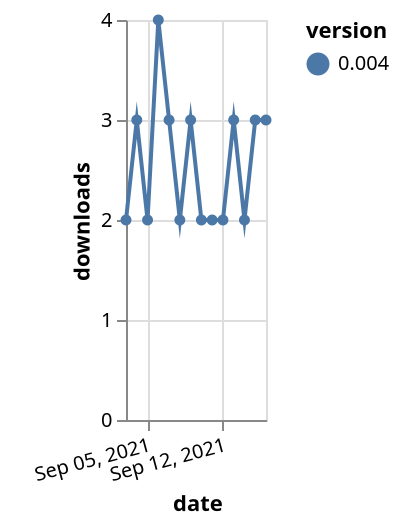 {"$schema": "https://vega.github.io/schema/vega-lite/v5.json", "description": "A simple bar chart with embedded data.", "data": {"values": [{"date": "2021-09-03", "total": 2581, "delta": 2, "version": "0.004"}, {"date": "2021-09-04", "total": 2584, "delta": 3, "version": "0.004"}, {"date": "2021-09-05", "total": 2586, "delta": 2, "version": "0.004"}, {"date": "2021-09-06", "total": 2590, "delta": 4, "version": "0.004"}, {"date": "2021-09-07", "total": 2593, "delta": 3, "version": "0.004"}, {"date": "2021-09-08", "total": 2595, "delta": 2, "version": "0.004"}, {"date": "2021-09-09", "total": 2598, "delta": 3, "version": "0.004"}, {"date": "2021-09-10", "total": 2600, "delta": 2, "version": "0.004"}, {"date": "2021-09-11", "total": 2602, "delta": 2, "version": "0.004"}, {"date": "2021-09-12", "total": 2604, "delta": 2, "version": "0.004"}, {"date": "2021-09-13", "total": 2607, "delta": 3, "version": "0.004"}, {"date": "2021-09-14", "total": 2609, "delta": 2, "version": "0.004"}, {"date": "2021-09-15", "total": 2612, "delta": 3, "version": "0.004"}, {"date": "2021-09-16", "total": 2615, "delta": 3, "version": "0.004"}]}, "width": "container", "mark": {"type": "line", "point": {"filled": true}}, "encoding": {"x": {"field": "date", "type": "temporal", "timeUnit": "yearmonthdate", "title": "date", "axis": {"labelAngle": -15}}, "y": {"field": "delta", "type": "quantitative", "title": "downloads"}, "color": {"field": "version", "type": "nominal"}, "tooltip": {"field": "delta"}}}